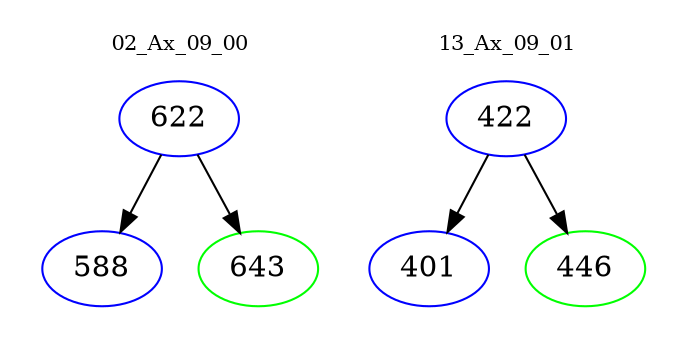 digraph{
subgraph cluster_0 {
color = white
label = "02_Ax_09_00";
fontsize=10;
T0_622 [label="622", color="blue"]
T0_622 -> T0_588 [color="black"]
T0_588 [label="588", color="blue"]
T0_622 -> T0_643 [color="black"]
T0_643 [label="643", color="green"]
}
subgraph cluster_1 {
color = white
label = "13_Ax_09_01";
fontsize=10;
T1_422 [label="422", color="blue"]
T1_422 -> T1_401 [color="black"]
T1_401 [label="401", color="blue"]
T1_422 -> T1_446 [color="black"]
T1_446 [label="446", color="green"]
}
}
